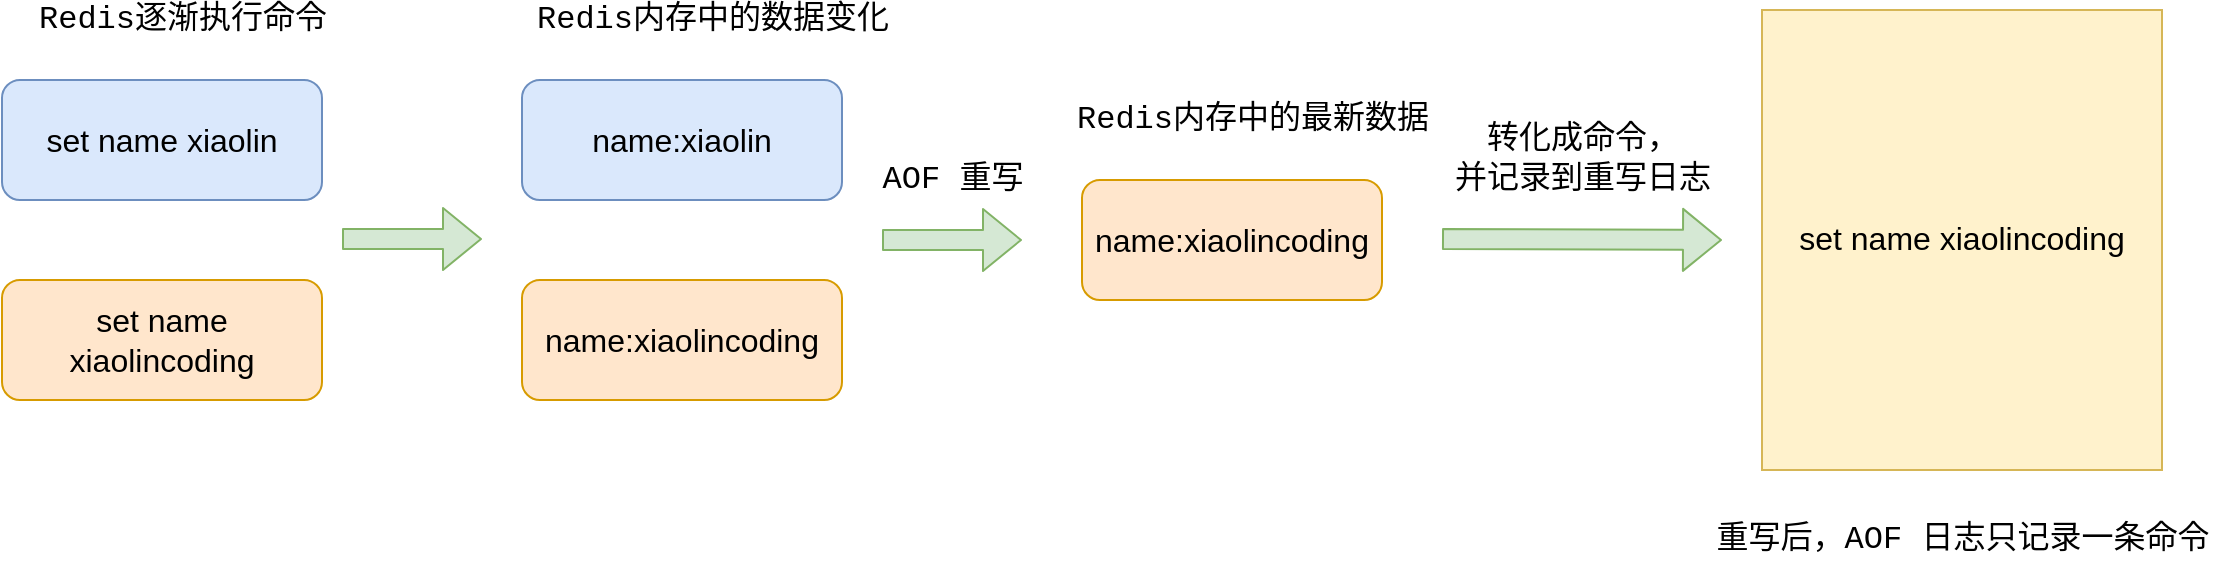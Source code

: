 <mxfile version="14.6.11" type="github">
  <diagram id="FE-ykhBFxGosaGApC80K" name="第 1 页">
    <mxGraphModel dx="1351" dy="797" grid="1" gridSize="10" guides="1" tooltips="1" connect="1" arrows="1" fold="1" page="1" pageScale="1" pageWidth="827" pageHeight="1169" math="0" shadow="0">
      <root>
        <mxCell id="0" />
        <mxCell id="1" parent="0" />
        <mxCell id="lL9q95Bzmjh6f7aJ1uSb-20" value="&lt;span style=&quot;font-family: &amp;#34;helvetica&amp;#34;&quot;&gt;set name xiaolincoding&lt;/span&gt;" style="rounded=0;whiteSpace=wrap;html=1;fontFamily=Courier New;fontSize=16;fillColor=#fff2cc;strokeColor=#d6b656;" vertex="1" parent="1">
          <mxGeometry x="1000" y="95" width="200" height="230" as="geometry" />
        </mxCell>
        <mxCell id="lL9q95Bzmjh6f7aJ1uSb-2" value="&lt;span style=&quot;font-size: 16px;&quot;&gt;set name xiaolin&lt;/span&gt;" style="rounded=1;whiteSpace=wrap;html=1;fontSize=16;fillColor=#dae8fc;strokeColor=#6c8ebf;" vertex="1" parent="1">
          <mxGeometry x="120" y="130" width="160" height="60" as="geometry" />
        </mxCell>
        <mxCell id="lL9q95Bzmjh6f7aJ1uSb-3" value="&lt;span style=&quot;font-size: 16px;&quot;&gt;set name xiaolincoding&lt;/span&gt;" style="rounded=1;whiteSpace=wrap;html=1;fontSize=16;fillColor=#ffe6cc;strokeColor=#d79b00;" vertex="1" parent="1">
          <mxGeometry x="120" y="230" width="160" height="60" as="geometry" />
        </mxCell>
        <mxCell id="lL9q95Bzmjh6f7aJ1uSb-4" value="Redis逐渐执行命令" style="text;html=1;align=center;verticalAlign=middle;resizable=0;points=[];autosize=1;strokeColor=none;fontSize=16;fontFamily=Courier New;" vertex="1" parent="1">
          <mxGeometry x="130" y="90" width="160" height="20" as="geometry" />
        </mxCell>
        <mxCell id="lL9q95Bzmjh6f7aJ1uSb-5" value="name:xiaolin" style="rounded=1;whiteSpace=wrap;html=1;fontSize=16;fillColor=#dae8fc;strokeColor=#6c8ebf;" vertex="1" parent="1">
          <mxGeometry x="380" y="130" width="160" height="60" as="geometry" />
        </mxCell>
        <mxCell id="lL9q95Bzmjh6f7aJ1uSb-6" value="name:xiaolincoding" style="rounded=1;html=1;fontSize=16;whiteSpace=wrap;fillColor=#ffe6cc;strokeColor=#d79b00;" vertex="1" parent="1">
          <mxGeometry x="380" y="230" width="160" height="60" as="geometry" />
        </mxCell>
        <mxCell id="lL9q95Bzmjh6f7aJ1uSb-7" value="Redis内存中的数据变化" style="text;html=1;align=center;verticalAlign=middle;resizable=0;points=[];autosize=1;strokeColor=none;fontSize=16;fontFamily=Courier New;" vertex="1" parent="1">
          <mxGeometry x="380" y="90" width="190" height="20" as="geometry" />
        </mxCell>
        <mxCell id="lL9q95Bzmjh6f7aJ1uSb-9" value="" style="shape=flexArrow;endArrow=classic;html=1;fontFamily=Courier New;fontSize=16;fillColor=#d5e8d4;strokeColor=#82b366;" edge="1" parent="1">
          <mxGeometry width="50" height="50" relative="1" as="geometry">
            <mxPoint x="290" y="209.5" as="sourcePoint" />
            <mxPoint x="360" y="209.5" as="targetPoint" />
          </mxGeometry>
        </mxCell>
        <mxCell id="lL9q95Bzmjh6f7aJ1uSb-11" value="name:xiaolincoding" style="rounded=1;whiteSpace=wrap;html=1;fontSize=16;fillColor=#ffe6cc;strokeColor=#d79b00;" vertex="1" parent="1">
          <mxGeometry x="660" y="180" width="150" height="60" as="geometry" />
        </mxCell>
        <mxCell id="lL9q95Bzmjh6f7aJ1uSb-12" value="" style="shape=flexArrow;endArrow=classic;html=1;fontFamily=Courier New;fontSize=16;fillColor=#d5e8d4;strokeColor=#82b366;" edge="1" parent="1">
          <mxGeometry width="50" height="50" relative="1" as="geometry">
            <mxPoint x="560" y="210" as="sourcePoint" />
            <mxPoint x="630" y="210" as="targetPoint" />
          </mxGeometry>
        </mxCell>
        <mxCell id="lL9q95Bzmjh6f7aJ1uSb-13" value="Redis内存中的最新数据" style="text;html=1;align=center;verticalAlign=middle;resizable=0;points=[];autosize=1;strokeColor=none;fontSize=16;fontFamily=Courier New;" vertex="1" parent="1">
          <mxGeometry x="650" y="140" width="190" height="20" as="geometry" />
        </mxCell>
        <mxCell id="lL9q95Bzmjh6f7aJ1uSb-14" value="AOF 重写" style="text;html=1;align=center;verticalAlign=middle;resizable=0;points=[];autosize=1;strokeColor=none;fontSize=16;fontFamily=Courier New;" vertex="1" parent="1">
          <mxGeometry x="550" y="170" width="90" height="20" as="geometry" />
        </mxCell>
        <mxCell id="lL9q95Bzmjh6f7aJ1uSb-16" value="" style="shape=flexArrow;endArrow=classic;html=1;fontFamily=Courier New;fontSize=16;fillColor=#d5e8d4;strokeColor=#82b366;" edge="1" parent="1">
          <mxGeometry width="50" height="50" relative="1" as="geometry">
            <mxPoint x="840" y="209.5" as="sourcePoint" />
            <mxPoint x="980" y="210" as="targetPoint" />
          </mxGeometry>
        </mxCell>
        <mxCell id="lL9q95Bzmjh6f7aJ1uSb-17" value="转化成命令，&lt;br&gt;并记录到重写日志" style="text;html=1;align=center;verticalAlign=middle;resizable=0;points=[];autosize=1;strokeColor=none;fontSize=16;fontFamily=Courier New;" vertex="1" parent="1">
          <mxGeometry x="840" y="150" width="140" height="40" as="geometry" />
        </mxCell>
        <mxCell id="lL9q95Bzmjh6f7aJ1uSb-21" value="重写后，AOF 日志只记录一条命令" style="text;html=1;align=center;verticalAlign=middle;resizable=0;points=[];autosize=1;strokeColor=none;fontSize=16;fontFamily=Courier New;" vertex="1" parent="1">
          <mxGeometry x="970" y="350" width="260" height="20" as="geometry" />
        </mxCell>
      </root>
    </mxGraphModel>
  </diagram>
</mxfile>
